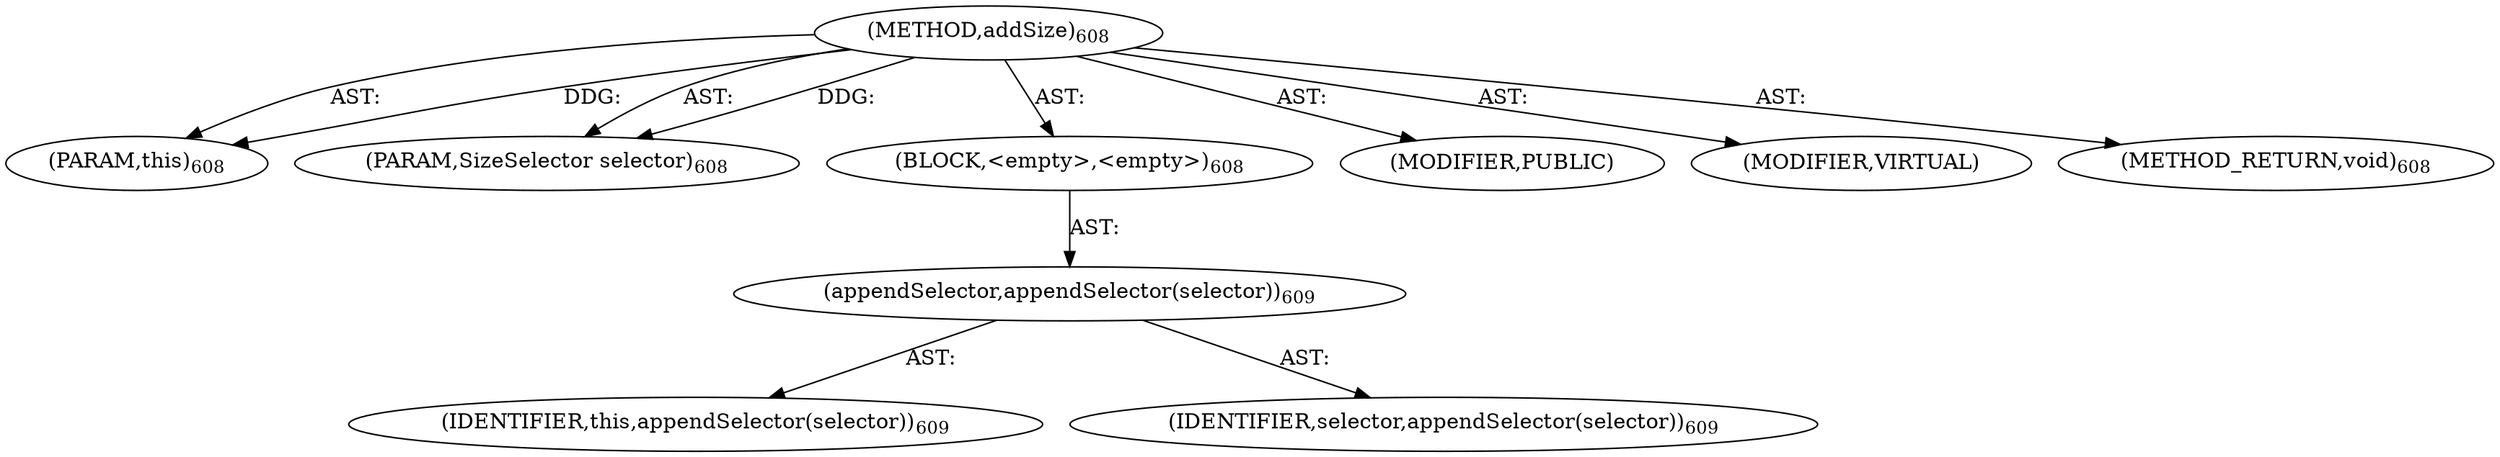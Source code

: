 digraph "addSize" {  
"111669149732" [label = <(METHOD,addSize)<SUB>608</SUB>> ]
"115964117026" [label = <(PARAM,this)<SUB>608</SUB>> ]
"115964117067" [label = <(PARAM,SizeSelector selector)<SUB>608</SUB>> ]
"25769803863" [label = <(BLOCK,&lt;empty&gt;,&lt;empty&gt;)<SUB>608</SUB>> ]
"30064771446" [label = <(appendSelector,appendSelector(selector))<SUB>609</SUB>> ]
"68719476826" [label = <(IDENTIFIER,this,appendSelector(selector))<SUB>609</SUB>> ]
"68719477038" [label = <(IDENTIFIER,selector,appendSelector(selector))<SUB>609</SUB>> ]
"133143986255" [label = <(MODIFIER,PUBLIC)> ]
"133143986256" [label = <(MODIFIER,VIRTUAL)> ]
"128849018916" [label = <(METHOD_RETURN,void)<SUB>608</SUB>> ]
  "111669149732" -> "115964117026"  [ label = "AST: "] 
  "111669149732" -> "115964117067"  [ label = "AST: "] 
  "111669149732" -> "25769803863"  [ label = "AST: "] 
  "111669149732" -> "133143986255"  [ label = "AST: "] 
  "111669149732" -> "133143986256"  [ label = "AST: "] 
  "111669149732" -> "128849018916"  [ label = "AST: "] 
  "25769803863" -> "30064771446"  [ label = "AST: "] 
  "30064771446" -> "68719476826"  [ label = "AST: "] 
  "30064771446" -> "68719477038"  [ label = "AST: "] 
  "111669149732" -> "115964117026"  [ label = "DDG: "] 
  "111669149732" -> "115964117067"  [ label = "DDG: "] 
}
